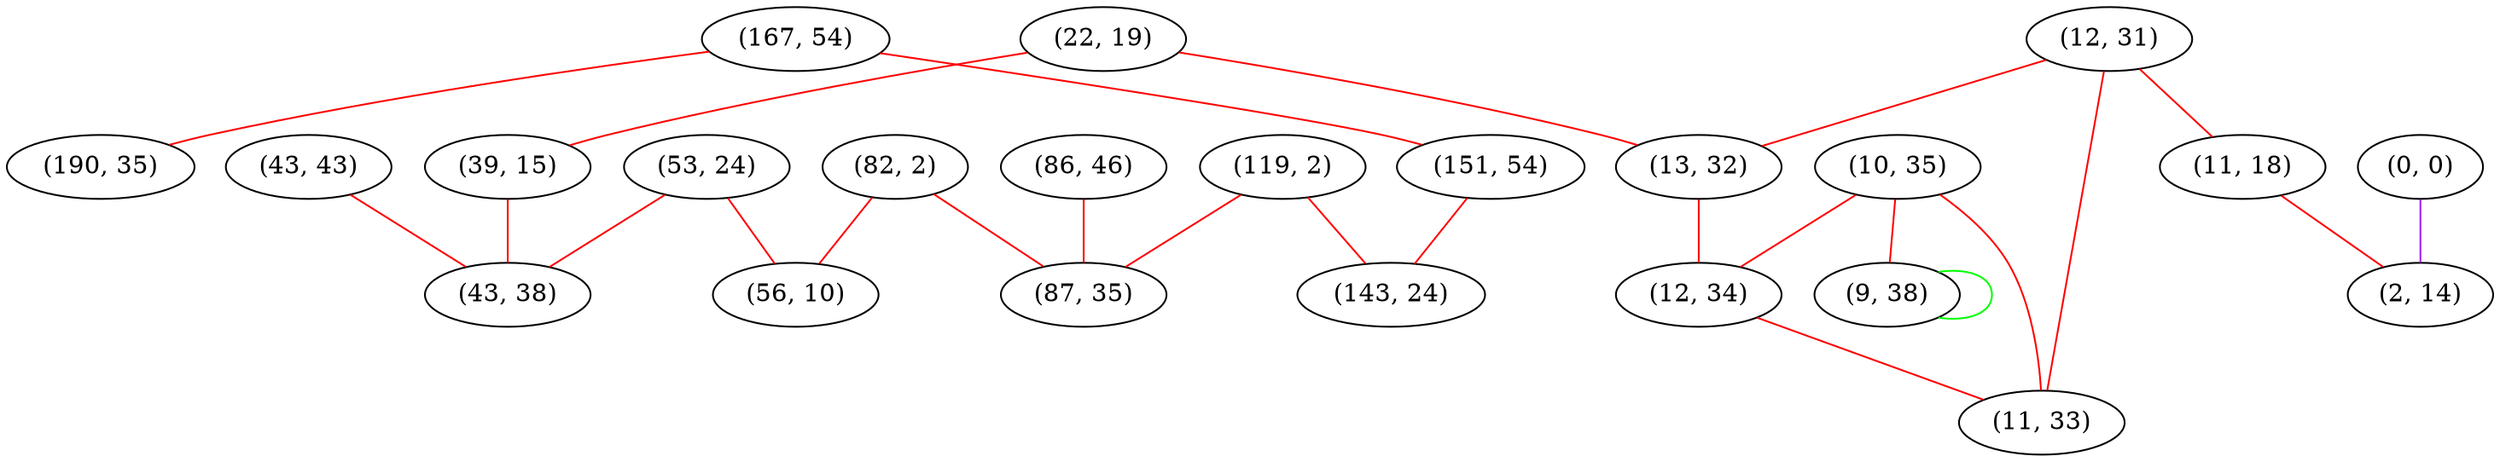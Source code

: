 graph "" {
"(43, 43)";
"(82, 2)";
"(119, 2)";
"(86, 46)";
"(22, 19)";
"(12, 31)";
"(167, 54)";
"(53, 24)";
"(151, 54)";
"(13, 32)";
"(11, 18)";
"(10, 35)";
"(12, 34)";
"(0, 0)";
"(39, 15)";
"(190, 35)";
"(11, 33)";
"(2, 14)";
"(56, 10)";
"(143, 24)";
"(87, 35)";
"(9, 38)";
"(43, 38)";
"(43, 43)" -- "(43, 38)"  [color=red, key=0, weight=1];
"(82, 2)" -- "(87, 35)"  [color=red, key=0, weight=1];
"(82, 2)" -- "(56, 10)"  [color=red, key=0, weight=1];
"(119, 2)" -- "(87, 35)"  [color=red, key=0, weight=1];
"(119, 2)" -- "(143, 24)"  [color=red, key=0, weight=1];
"(86, 46)" -- "(87, 35)"  [color=red, key=0, weight=1];
"(22, 19)" -- "(39, 15)"  [color=red, key=0, weight=1];
"(22, 19)" -- "(13, 32)"  [color=red, key=0, weight=1];
"(12, 31)" -- "(11, 18)"  [color=red, key=0, weight=1];
"(12, 31)" -- "(11, 33)"  [color=red, key=0, weight=1];
"(12, 31)" -- "(13, 32)"  [color=red, key=0, weight=1];
"(167, 54)" -- "(190, 35)"  [color=red, key=0, weight=1];
"(167, 54)" -- "(151, 54)"  [color=red, key=0, weight=1];
"(53, 24)" -- "(56, 10)"  [color=red, key=0, weight=1];
"(53, 24)" -- "(43, 38)"  [color=red, key=0, weight=1];
"(151, 54)" -- "(143, 24)"  [color=red, key=0, weight=1];
"(13, 32)" -- "(12, 34)"  [color=red, key=0, weight=1];
"(11, 18)" -- "(2, 14)"  [color=red, key=0, weight=1];
"(10, 35)" -- "(12, 34)"  [color=red, key=0, weight=1];
"(10, 35)" -- "(11, 33)"  [color=red, key=0, weight=1];
"(10, 35)" -- "(9, 38)"  [color=red, key=0, weight=1];
"(12, 34)" -- "(11, 33)"  [color=red, key=0, weight=1];
"(0, 0)" -- "(2, 14)"  [color=purple, key=0, weight=4];
"(39, 15)" -- "(43, 38)"  [color=red, key=0, weight=1];
"(9, 38)" -- "(9, 38)"  [color=green, key=0, weight=2];
}
